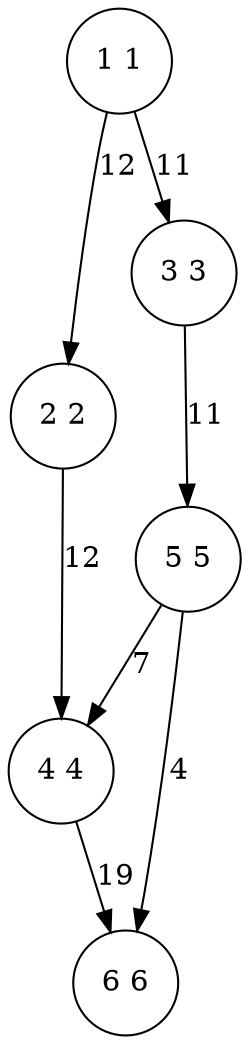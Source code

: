 digraph G{ 
	node [shape=circle]; 
	"1 1"
	"2 2"
	"3 3"
	"4 4"
	"5 5"
	"6 6"
	"1 1" -> "3 3" [label = "11"];
	"1 1" -> "2 2" [label = "12"];
	"2 2" -> "4 4" [label = "12"];
	"3 3" -> "5 5" [label = "11"];
	"4 4" -> "6 6" [label = "19"];
	"5 5" -> "6 6" [label = "4"];
	"5 5" -> "4 4" [label = "7"];
}